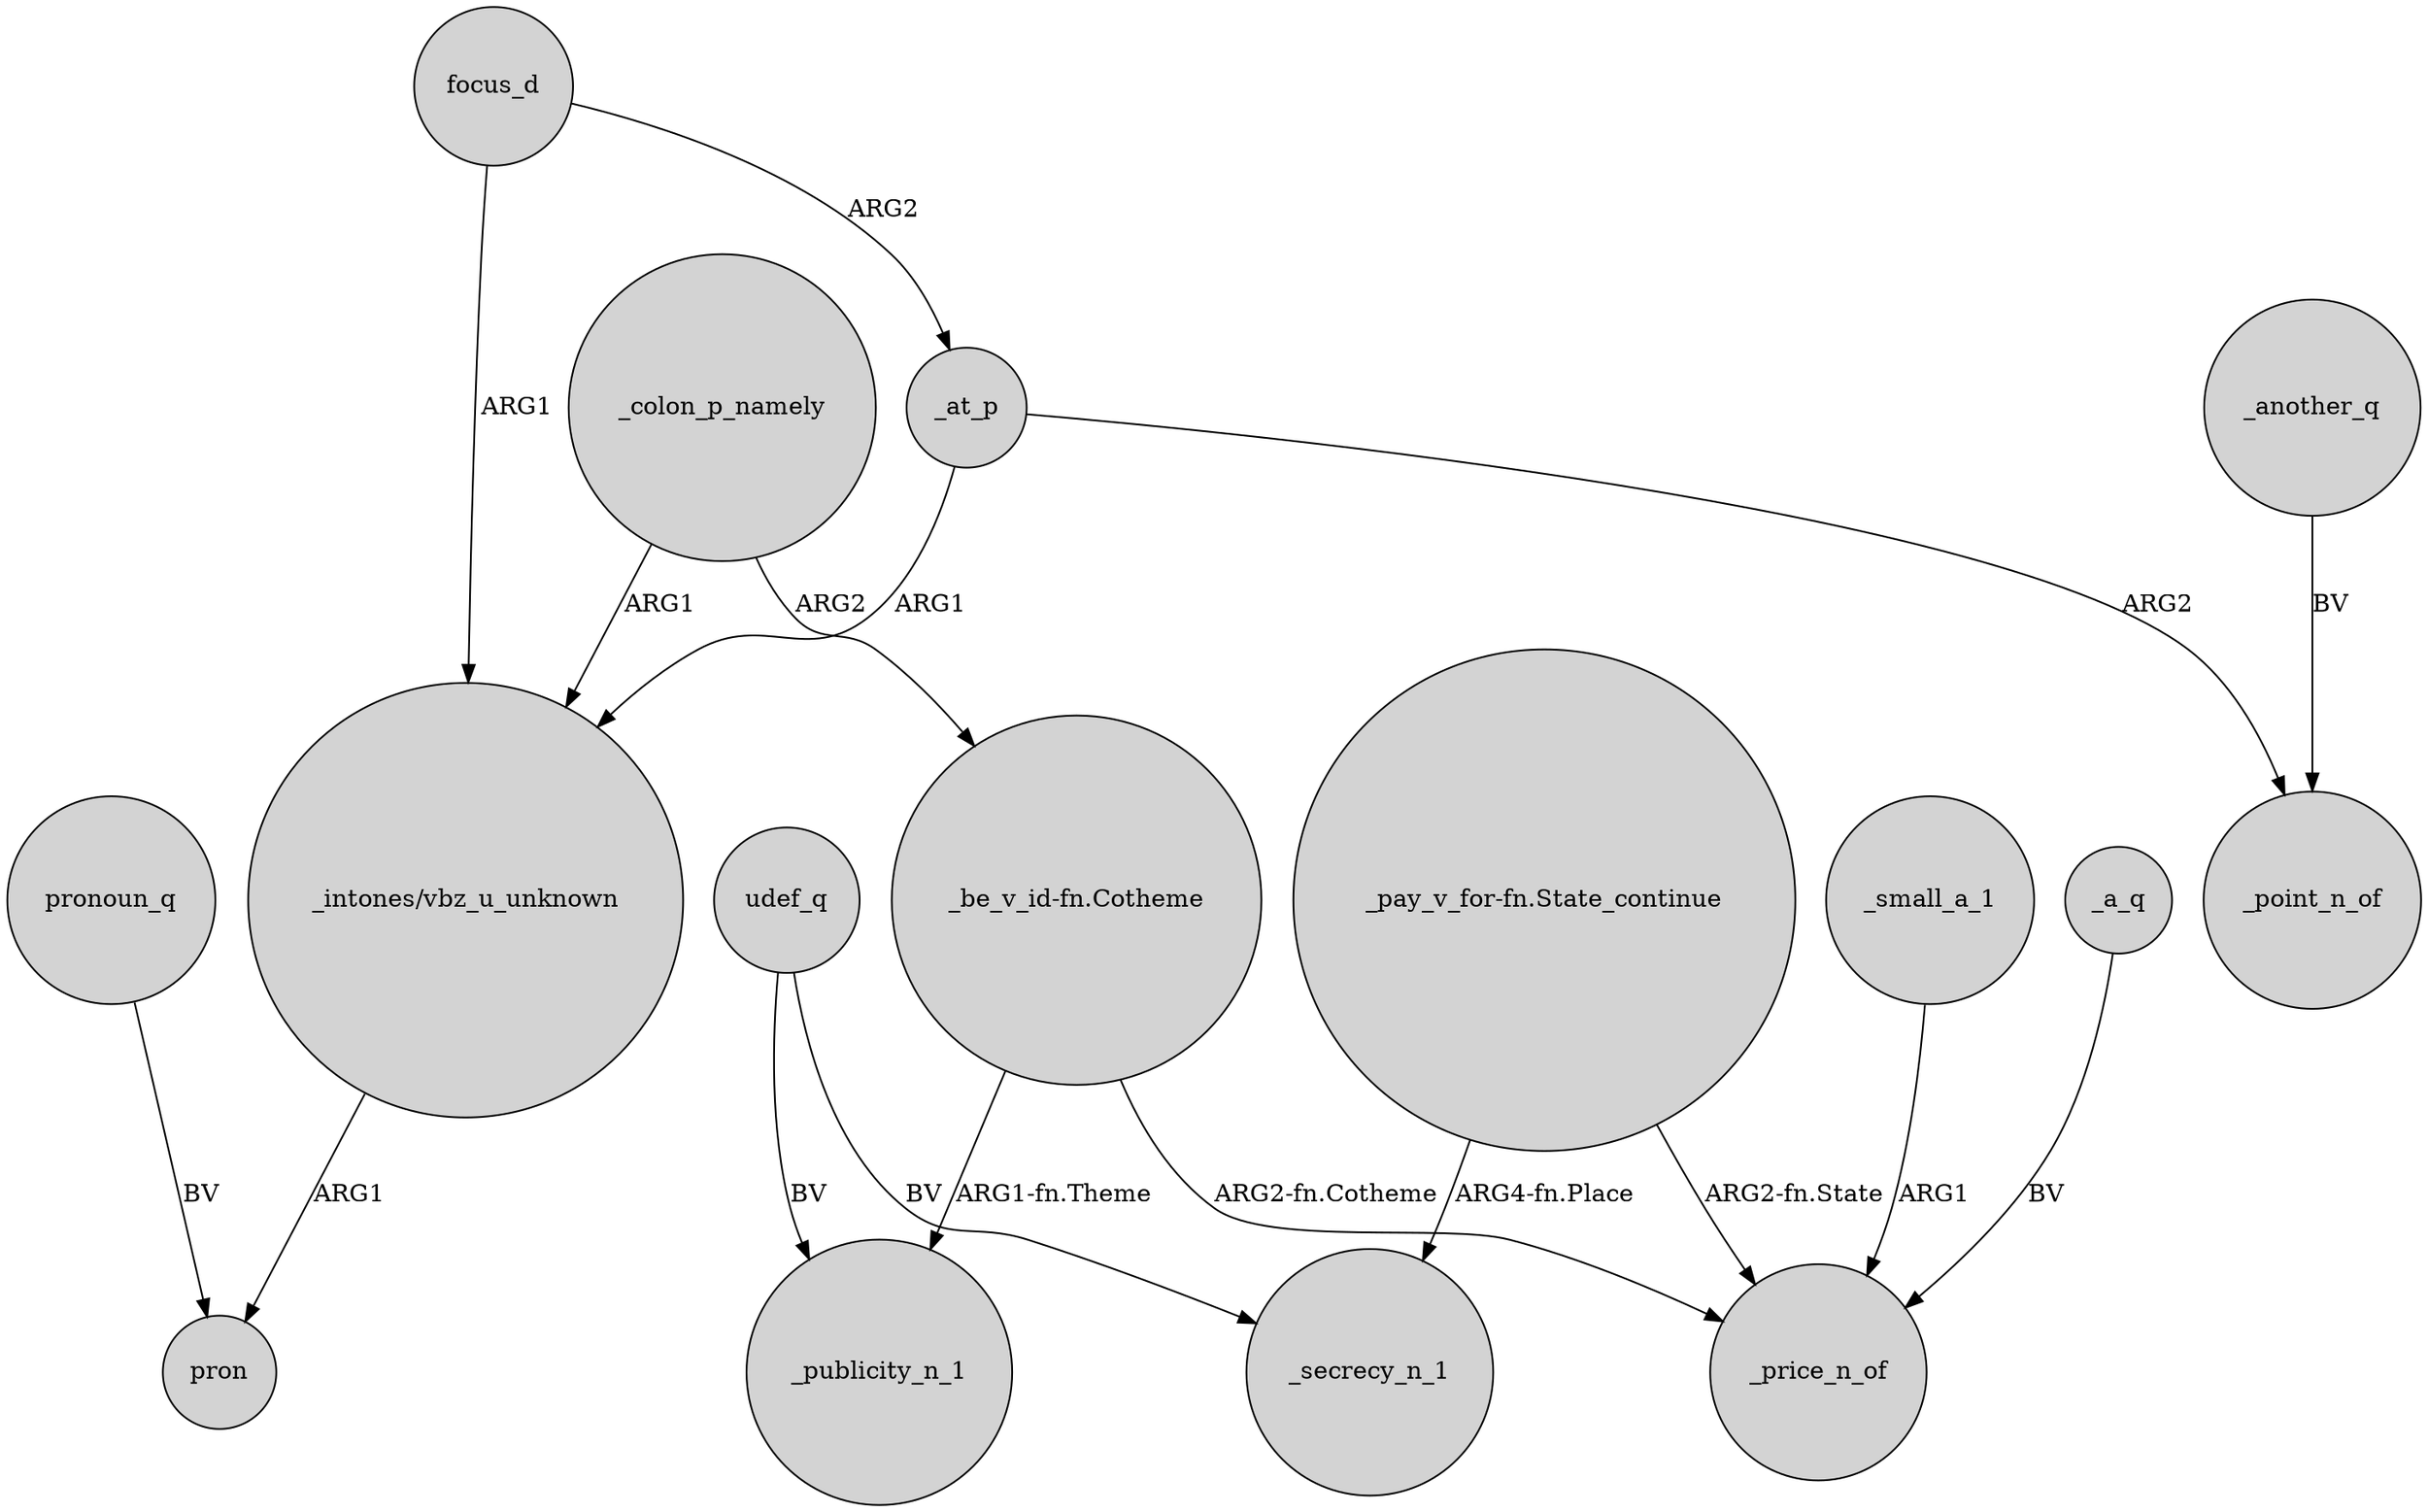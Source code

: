 digraph {
	node [shape=circle style=filled]
	_at_p -> "_intones/vbz_u_unknown" [label=ARG1]
	_small_a_1 -> _price_n_of [label=ARG1]
	udef_q -> _secrecy_n_1 [label=BV]
	_colon_p_namely -> "_intones/vbz_u_unknown" [label=ARG1]
	"_pay_v_for-fn.State_continue" -> _price_n_of [label="ARG2-fn.State"]
	_at_p -> _point_n_of [label=ARG2]
	udef_q -> _publicity_n_1 [label=BV]
	focus_d -> _at_p [label=ARG2]
	"_pay_v_for-fn.State_continue" -> _secrecy_n_1 [label="ARG4-fn.Place"]
	"_intones/vbz_u_unknown" -> pron [label=ARG1]
	focus_d -> "_intones/vbz_u_unknown" [label=ARG1]
	pronoun_q -> pron [label=BV]
	_another_q -> _point_n_of [label=BV]
	_a_q -> _price_n_of [label=BV]
	"_be_v_id-fn.Cotheme" -> _price_n_of [label="ARG2-fn.Cotheme"]
	"_be_v_id-fn.Cotheme" -> _publicity_n_1 [label="ARG1-fn.Theme"]
	_colon_p_namely -> "_be_v_id-fn.Cotheme" [label=ARG2]
}
